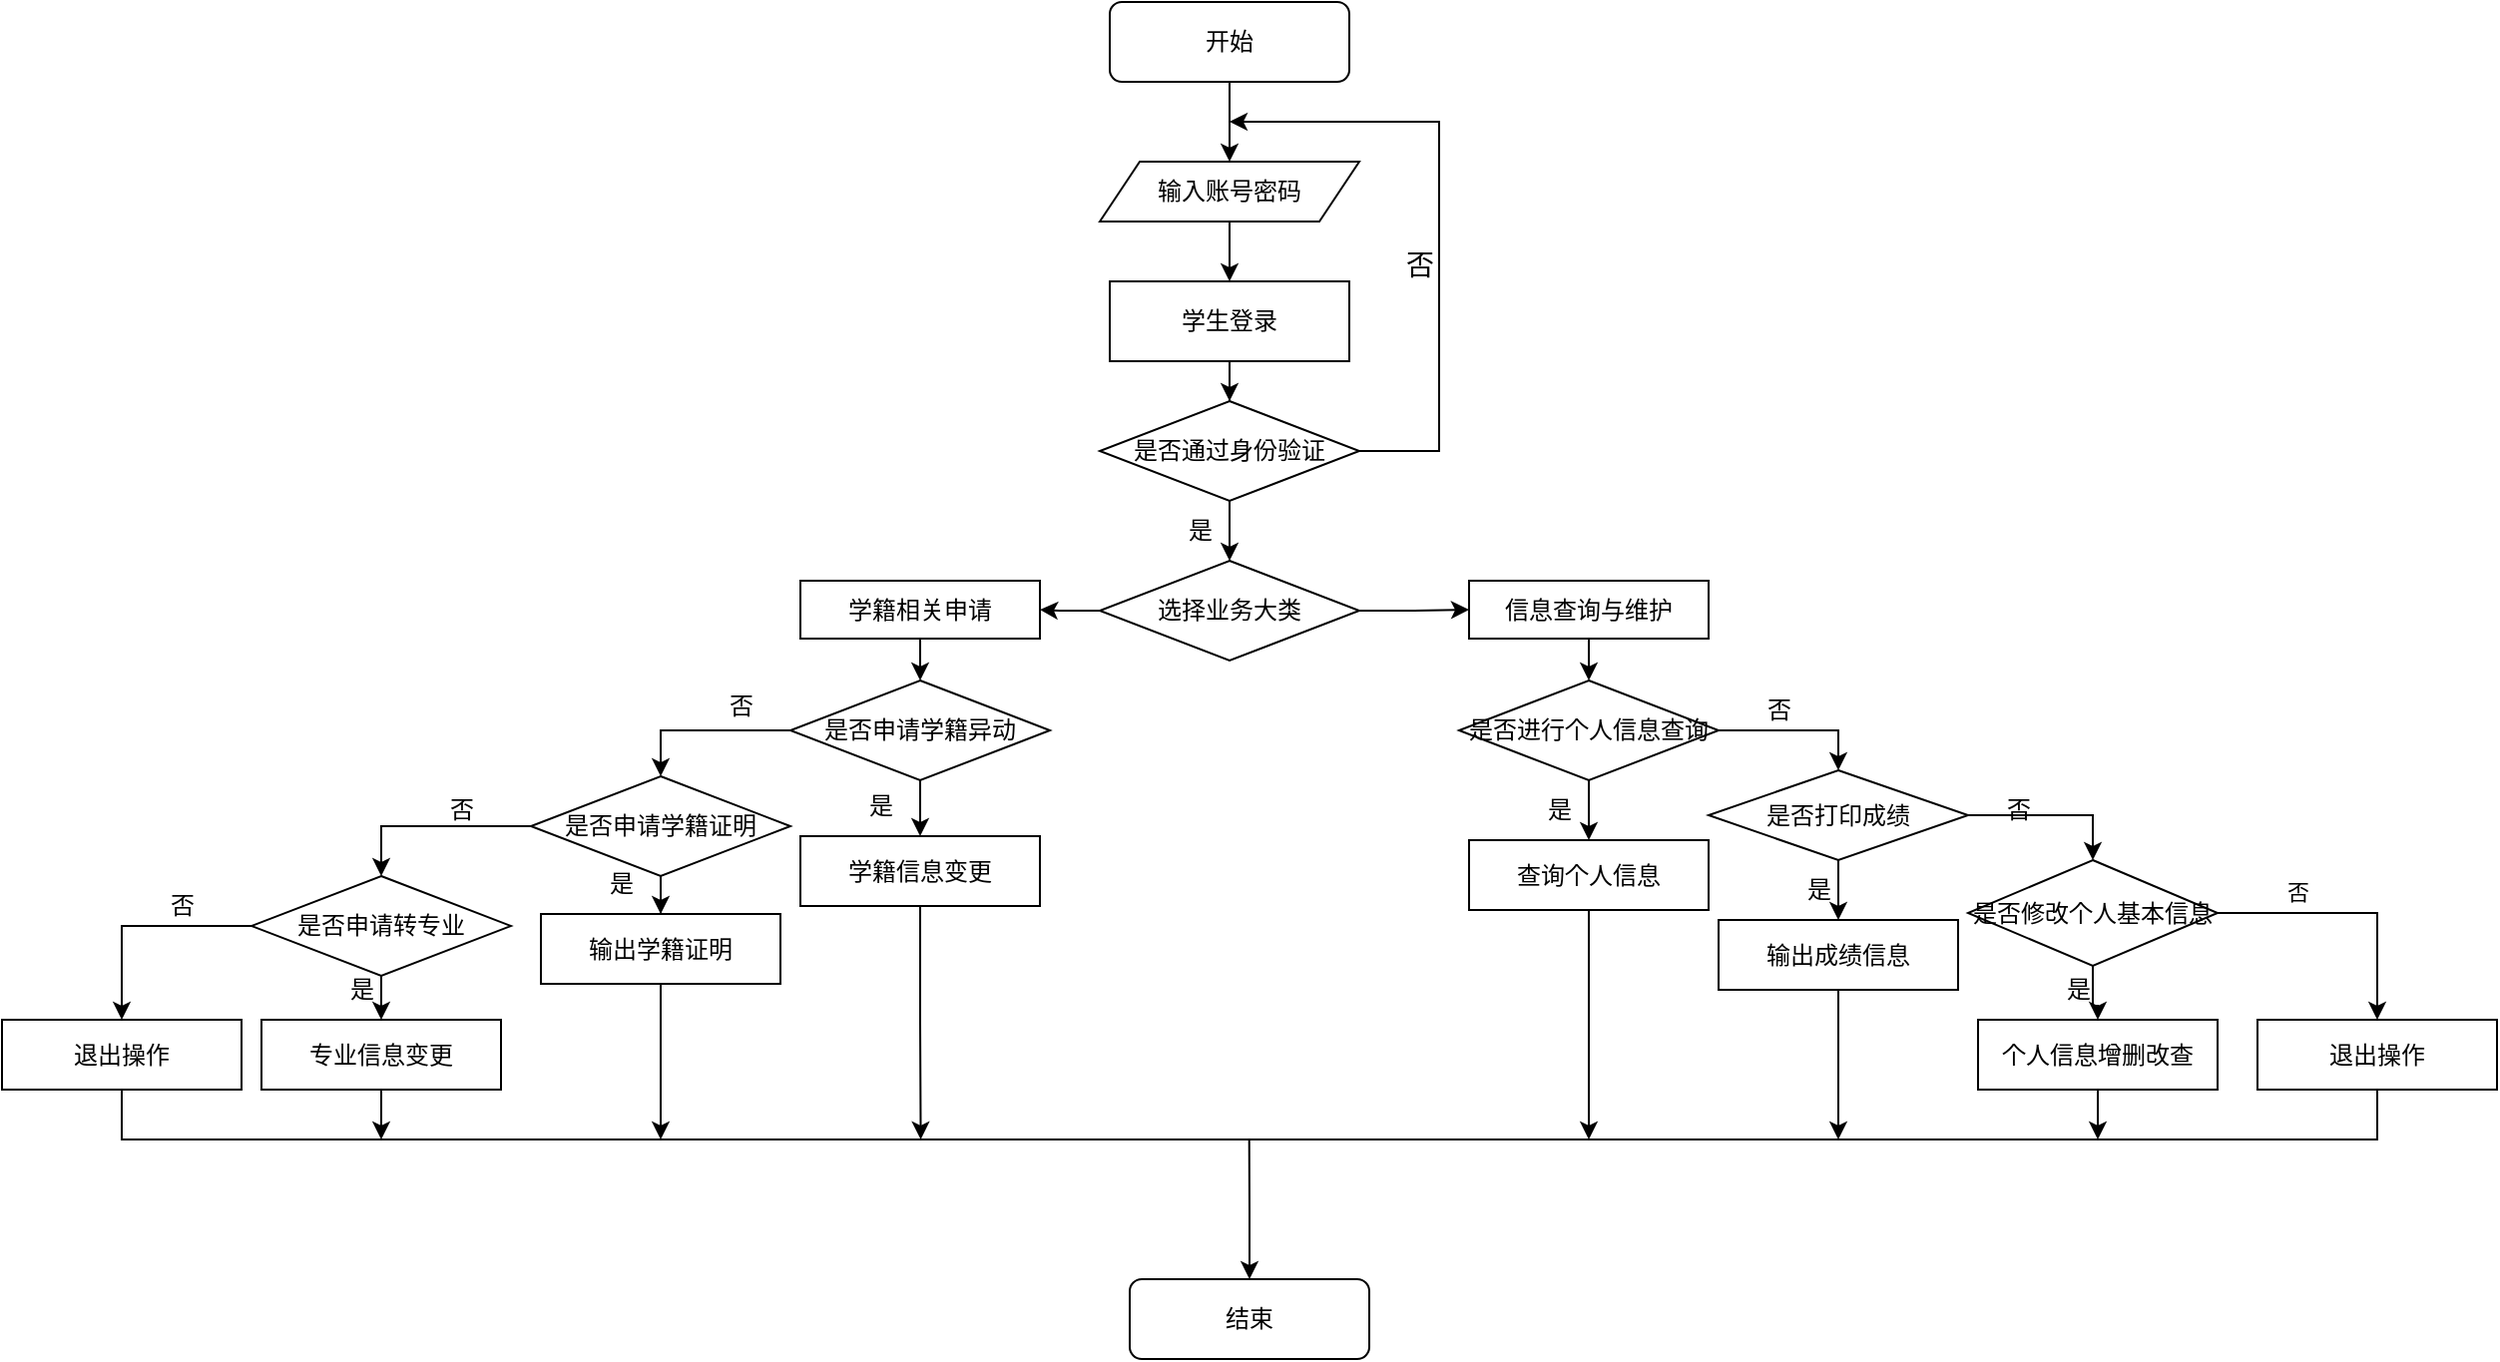 <mxfile version="24.1.0" type="device">
  <diagram name="第 1 页" id="_ZjFXp1e5SwIhbC7svuk">
    <mxGraphModel dx="1330" dy="456" grid="1" gridSize="10" guides="1" tooltips="1" connect="1" arrows="1" fold="1" page="1" pageScale="1" pageWidth="827" pageHeight="1169" math="0" shadow="0">
      <root>
        <mxCell id="0" />
        <mxCell id="1" parent="0" />
        <mxCell id="OeDQsgLT7saDMDM4kRE2-3" value="" style="edgeStyle=orthogonalEdgeStyle;rounded=0;orthogonalLoop=1;jettySize=auto;html=1;" parent="1" source="OeDQsgLT7saDMDM4kRE2-1" target="OeDQsgLT7saDMDM4kRE2-2" edge="1">
          <mxGeometry relative="1" as="geometry" />
        </mxCell>
        <mxCell id="OeDQsgLT7saDMDM4kRE2-1" value="开始" style="rounded=1;whiteSpace=wrap;html=1;" parent="1" vertex="1">
          <mxGeometry x="405" y="110" width="120" height="40" as="geometry" />
        </mxCell>
        <mxCell id="OeDQsgLT7saDMDM4kRE2-5" value="" style="edgeStyle=orthogonalEdgeStyle;rounded=0;orthogonalLoop=1;jettySize=auto;html=1;" parent="1" source="OeDQsgLT7saDMDM4kRE2-2" target="OeDQsgLT7saDMDM4kRE2-4" edge="1">
          <mxGeometry relative="1" as="geometry" />
        </mxCell>
        <mxCell id="OeDQsgLT7saDMDM4kRE2-2" value="输入账号密码" style="shape=parallelogram;perimeter=parallelogramPerimeter;whiteSpace=wrap;html=1;fixedSize=1;" parent="1" vertex="1">
          <mxGeometry x="400" y="190" width="130" height="30" as="geometry" />
        </mxCell>
        <mxCell id="OeDQsgLT7saDMDM4kRE2-7" value="" style="edgeStyle=orthogonalEdgeStyle;rounded=0;orthogonalLoop=1;jettySize=auto;html=1;" parent="1" source="OeDQsgLT7saDMDM4kRE2-4" target="OeDQsgLT7saDMDM4kRE2-6" edge="1">
          <mxGeometry relative="1" as="geometry" />
        </mxCell>
        <mxCell id="OeDQsgLT7saDMDM4kRE2-4" value="学生登录" style="rounded=0;whiteSpace=wrap;html=1;" parent="1" vertex="1">
          <mxGeometry x="405" y="250" width="120" height="40" as="geometry" />
        </mxCell>
        <mxCell id="OeDQsgLT7saDMDM4kRE2-8" style="edgeStyle=orthogonalEdgeStyle;rounded=0;orthogonalLoop=1;jettySize=auto;html=1;exitX=1;exitY=0.5;exitDx=0;exitDy=0;" parent="1" source="OeDQsgLT7saDMDM4kRE2-6" edge="1">
          <mxGeometry relative="1" as="geometry">
            <mxPoint x="465" y="170" as="targetPoint" />
            <Array as="points">
              <mxPoint x="570" y="335" />
              <mxPoint x="570" y="170" />
            </Array>
          </mxGeometry>
        </mxCell>
        <mxCell id="OeDQsgLT7saDMDM4kRE2-9" value="&lt;font style=&quot;font-size: 14px;&quot;&gt;否&lt;/font&gt;" style="edgeLabel;html=1;align=center;verticalAlign=middle;resizable=0;points=[];" parent="OeDQsgLT7saDMDM4kRE2-8" vertex="1" connectable="0">
          <mxGeometry x="-0.143" y="-2" relative="1" as="geometry">
            <mxPoint x="-12" as="offset" />
          </mxGeometry>
        </mxCell>
        <mxCell id="OeDQsgLT7saDMDM4kRE2-38" value="" style="edgeStyle=orthogonalEdgeStyle;rounded=0;orthogonalLoop=1;jettySize=auto;html=1;" parent="1" source="OeDQsgLT7saDMDM4kRE2-6" target="OeDQsgLT7saDMDM4kRE2-37" edge="1">
          <mxGeometry relative="1" as="geometry" />
        </mxCell>
        <mxCell id="OeDQsgLT7saDMDM4kRE2-6" value="是否通过身份验证" style="rhombus;whiteSpace=wrap;html=1;" parent="1" vertex="1">
          <mxGeometry x="400" y="310" width="130" height="50" as="geometry" />
        </mxCell>
        <mxCell id="OeDQsgLT7saDMDM4kRE2-54" value="" style="edgeStyle=orthogonalEdgeStyle;rounded=0;orthogonalLoop=1;jettySize=auto;html=1;" parent="1" source="OeDQsgLT7saDMDM4kRE2-37" target="OeDQsgLT7saDMDM4kRE2-50" edge="1">
          <mxGeometry relative="1" as="geometry" />
        </mxCell>
        <mxCell id="OeDQsgLT7saDMDM4kRE2-56" value="" style="edgeStyle=orthogonalEdgeStyle;rounded=0;orthogonalLoop=1;jettySize=auto;html=1;" parent="1" source="OeDQsgLT7saDMDM4kRE2-37" target="OeDQsgLT7saDMDM4kRE2-55" edge="1">
          <mxGeometry relative="1" as="geometry" />
        </mxCell>
        <mxCell id="OeDQsgLT7saDMDM4kRE2-37" value="选择业务大类&lt;div&gt;&lt;/div&gt;" style="rhombus;whiteSpace=wrap;html=1;" parent="1" vertex="1">
          <mxGeometry x="400" y="390" width="130" height="50" as="geometry" />
        </mxCell>
        <mxCell id="OeDQsgLT7saDMDM4kRE2-39" value="是" style="text;html=1;align=center;verticalAlign=middle;resizable=0;points=[];autosize=1;strokeColor=none;fillColor=none;" parent="1" vertex="1">
          <mxGeometry x="430" y="360" width="40" height="30" as="geometry" />
        </mxCell>
        <mxCell id="OeDQsgLT7saDMDM4kRE2-43" value="" style="edgeStyle=orthogonalEdgeStyle;rounded=0;orthogonalLoop=1;jettySize=auto;html=1;" parent="1" source="OeDQsgLT7saDMDM4kRE2-44" target="OeDQsgLT7saDMDM4kRE2-46" edge="1">
          <mxGeometry relative="1" as="geometry" />
        </mxCell>
        <mxCell id="OeDQsgLT7saDMDM4kRE2-67" style="edgeStyle=orthogonalEdgeStyle;rounded=0;orthogonalLoop=1;jettySize=auto;html=1;exitX=0;exitY=0.5;exitDx=0;exitDy=0;entryX=0.5;entryY=0;entryDx=0;entryDy=0;" parent="1" source="OeDQsgLT7saDMDM4kRE2-44" target="OeDQsgLT7saDMDM4kRE2-60" edge="1">
          <mxGeometry relative="1" as="geometry" />
        </mxCell>
        <mxCell id="OeDQsgLT7saDMDM4kRE2-44" value="是否申请学籍异动" style="rhombus;whiteSpace=wrap;html=1;" parent="1" vertex="1">
          <mxGeometry x="245" y="450" width="130" height="50" as="geometry" />
        </mxCell>
        <mxCell id="OeDQsgLT7saDMDM4kRE2-92" style="edgeStyle=orthogonalEdgeStyle;rounded=0;orthogonalLoop=1;jettySize=auto;html=1;exitX=0.5;exitY=1;exitDx=0;exitDy=0;" parent="1" source="OeDQsgLT7saDMDM4kRE2-46" edge="1">
          <mxGeometry relative="1" as="geometry">
            <mxPoint x="310.286" y="680" as="targetPoint" />
          </mxGeometry>
        </mxCell>
        <mxCell id="OeDQsgLT7saDMDM4kRE2-46" value="学籍信息变更" style="rounded=0;whiteSpace=wrap;html=1;" parent="1" vertex="1">
          <mxGeometry x="250" y="528" width="120" height="35" as="geometry" />
        </mxCell>
        <mxCell id="OeDQsgLT7saDMDM4kRE2-47" value="是" style="text;html=1;align=center;verticalAlign=middle;resizable=0;points=[];autosize=1;strokeColor=none;fillColor=none;" parent="1" vertex="1">
          <mxGeometry x="270" y="498" width="40" height="30" as="geometry" />
        </mxCell>
        <mxCell id="OeDQsgLT7saDMDM4kRE2-53" value="" style="group" parent="1" vertex="1" connectable="0">
          <mxGeometry x="580" y="400" width="385" height="276" as="geometry" />
        </mxCell>
        <mxCell id="OeDQsgLT7saDMDM4kRE2-49" value="" style="group" parent="OeDQsgLT7saDMDM4kRE2-53" vertex="1" connectable="0">
          <mxGeometry y="50" width="385" height="205" as="geometry" />
        </mxCell>
        <mxCell id="OeDQsgLT7saDMDM4kRE2-17" value="" style="edgeStyle=orthogonalEdgeStyle;rounded=0;orthogonalLoop=1;jettySize=auto;html=1;" parent="OeDQsgLT7saDMDM4kRE2-49" source="OeDQsgLT7saDMDM4kRE2-10" target="OeDQsgLT7saDMDM4kRE2-16" edge="1">
          <mxGeometry relative="1" as="geometry" />
        </mxCell>
        <mxCell id="OeDQsgLT7saDMDM4kRE2-19" style="edgeStyle=orthogonalEdgeStyle;rounded=0;orthogonalLoop=1;jettySize=auto;html=1;exitX=1;exitY=0.5;exitDx=0;exitDy=0;entryX=0.5;entryY=0;entryDx=0;entryDy=0;" parent="OeDQsgLT7saDMDM4kRE2-49" source="OeDQsgLT7saDMDM4kRE2-10" target="OeDQsgLT7saDMDM4kRE2-18" edge="1">
          <mxGeometry relative="1" as="geometry" />
        </mxCell>
        <mxCell id="OeDQsgLT7saDMDM4kRE2-10" value="是否进行个人信息查询" style="rhombus;whiteSpace=wrap;html=1;" parent="OeDQsgLT7saDMDM4kRE2-49" vertex="1">
          <mxGeometry width="130" height="50" as="geometry" />
        </mxCell>
        <mxCell id="OeDQsgLT7saDMDM4kRE2-88" style="edgeStyle=orthogonalEdgeStyle;rounded=0;orthogonalLoop=1;jettySize=auto;html=1;exitX=0.5;exitY=1;exitDx=0;exitDy=0;" parent="OeDQsgLT7saDMDM4kRE2-49" source="OeDQsgLT7saDMDM4kRE2-16" edge="1">
          <mxGeometry relative="1" as="geometry">
            <mxPoint x="65" y="230" as="targetPoint" />
          </mxGeometry>
        </mxCell>
        <mxCell id="OeDQsgLT7saDMDM4kRE2-16" value="查询个人信息" style="rounded=0;whiteSpace=wrap;html=1;" parent="OeDQsgLT7saDMDM4kRE2-49" vertex="1">
          <mxGeometry x="5" y="80" width="120" height="35" as="geometry" />
        </mxCell>
        <mxCell id="OeDQsgLT7saDMDM4kRE2-22" value="" style="edgeStyle=orthogonalEdgeStyle;rounded=0;orthogonalLoop=1;jettySize=auto;html=1;" parent="OeDQsgLT7saDMDM4kRE2-49" source="OeDQsgLT7saDMDM4kRE2-18" target="OeDQsgLT7saDMDM4kRE2-21" edge="1">
          <mxGeometry relative="1" as="geometry" />
        </mxCell>
        <mxCell id="OeDQsgLT7saDMDM4kRE2-18" value="是否打印成绩" style="rhombus;whiteSpace=wrap;html=1;" parent="OeDQsgLT7saDMDM4kRE2-49" vertex="1">
          <mxGeometry x="125" y="45" width="130" height="45" as="geometry" />
        </mxCell>
        <mxCell id="OeDQsgLT7saDMDM4kRE2-20" value="否" style="text;html=1;align=center;verticalAlign=middle;resizable=0;points=[];autosize=1;strokeColor=none;fillColor=none;" parent="OeDQsgLT7saDMDM4kRE2-49" vertex="1">
          <mxGeometry x="140" width="40" height="30" as="geometry" />
        </mxCell>
        <mxCell id="OeDQsgLT7saDMDM4kRE2-87" style="edgeStyle=orthogonalEdgeStyle;rounded=0;orthogonalLoop=1;jettySize=auto;html=1;exitX=0.5;exitY=1;exitDx=0;exitDy=0;" parent="OeDQsgLT7saDMDM4kRE2-49" source="OeDQsgLT7saDMDM4kRE2-21" edge="1">
          <mxGeometry relative="1" as="geometry">
            <mxPoint x="190" y="230" as="targetPoint" />
          </mxGeometry>
        </mxCell>
        <mxCell id="OeDQsgLT7saDMDM4kRE2-21" value="输出成绩信息" style="rounded=0;whiteSpace=wrap;html=1;" parent="OeDQsgLT7saDMDM4kRE2-49" vertex="1">
          <mxGeometry x="130" y="120" width="120" height="35" as="geometry" />
        </mxCell>
        <mxCell id="OeDQsgLT7saDMDM4kRE2-23" value="是" style="text;html=1;align=center;verticalAlign=middle;resizable=0;points=[];autosize=1;strokeColor=none;fillColor=none;" parent="OeDQsgLT7saDMDM4kRE2-49" vertex="1">
          <mxGeometry x="160" y="90" width="40" height="30" as="geometry" />
        </mxCell>
        <mxCell id="OeDQsgLT7saDMDM4kRE2-24" value="是" style="text;html=1;align=center;verticalAlign=middle;resizable=0;points=[];autosize=1;strokeColor=none;fillColor=none;" parent="OeDQsgLT7saDMDM4kRE2-49" vertex="1">
          <mxGeometry x="30" y="50" width="40" height="30" as="geometry" />
        </mxCell>
        <mxCell id="OeDQsgLT7saDMDM4kRE2-25" style="edgeStyle=orthogonalEdgeStyle;rounded=0;orthogonalLoop=1;jettySize=auto;html=1;exitX=1;exitY=0.5;exitDx=0;exitDy=0;entryX=0.5;entryY=0;entryDx=0;entryDy=0;" parent="OeDQsgLT7saDMDM4kRE2-49" source="OeDQsgLT7saDMDM4kRE2-18" target="OeDQsgLT7saDMDM4kRE2-27" edge="1">
          <mxGeometry relative="1" as="geometry">
            <mxPoint x="330" y="142" as="sourcePoint" />
          </mxGeometry>
        </mxCell>
        <mxCell id="OeDQsgLT7saDMDM4kRE2-26" value="" style="edgeStyle=orthogonalEdgeStyle;rounded=0;orthogonalLoop=1;jettySize=auto;html=1;" parent="OeDQsgLT7saDMDM4kRE2-49" source="OeDQsgLT7saDMDM4kRE2-27" target="OeDQsgLT7saDMDM4kRE2-29" edge="1">
          <mxGeometry relative="1" as="geometry" />
        </mxCell>
        <mxCell id="OeDQsgLT7saDMDM4kRE2-27" value="是否修改个人基本信息" style="rhombus;whiteSpace=wrap;html=1;" parent="OeDQsgLT7saDMDM4kRE2-49" vertex="1">
          <mxGeometry x="255" y="90" width="125" height="53" as="geometry" />
        </mxCell>
        <mxCell id="OeDQsgLT7saDMDM4kRE2-28" value="否" style="text;html=1;align=center;verticalAlign=middle;resizable=0;points=[];autosize=1;strokeColor=none;fillColor=none;" parent="OeDQsgLT7saDMDM4kRE2-49" vertex="1">
          <mxGeometry x="260" y="50" width="40" height="30" as="geometry" />
        </mxCell>
        <mxCell id="OeDQsgLT7saDMDM4kRE2-89" style="edgeStyle=orthogonalEdgeStyle;rounded=0;orthogonalLoop=1;jettySize=auto;html=1;exitX=0.5;exitY=1;exitDx=0;exitDy=0;" parent="OeDQsgLT7saDMDM4kRE2-49" source="OeDQsgLT7saDMDM4kRE2-29" edge="1">
          <mxGeometry relative="1" as="geometry">
            <mxPoint x="320" y="230" as="targetPoint" />
          </mxGeometry>
        </mxCell>
        <mxCell id="OeDQsgLT7saDMDM4kRE2-29" value="个人信息增删改查" style="rounded=0;whiteSpace=wrap;html=1;" parent="OeDQsgLT7saDMDM4kRE2-49" vertex="1">
          <mxGeometry x="260" y="170" width="120" height="35" as="geometry" />
        </mxCell>
        <mxCell id="OeDQsgLT7saDMDM4kRE2-30" value="是" style="text;html=1;align=center;verticalAlign=middle;resizable=0;points=[];autosize=1;strokeColor=none;fillColor=none;" parent="OeDQsgLT7saDMDM4kRE2-49" vertex="1">
          <mxGeometry x="290" y="140" width="40" height="30" as="geometry" />
        </mxCell>
        <mxCell id="OeDQsgLT7saDMDM4kRE2-52" style="edgeStyle=orthogonalEdgeStyle;rounded=0;orthogonalLoop=1;jettySize=auto;html=1;exitX=0.5;exitY=1;exitDx=0;exitDy=0;entryX=0.5;entryY=0;entryDx=0;entryDy=0;" parent="OeDQsgLT7saDMDM4kRE2-53" source="OeDQsgLT7saDMDM4kRE2-50" target="OeDQsgLT7saDMDM4kRE2-10" edge="1">
          <mxGeometry relative="1" as="geometry" />
        </mxCell>
        <mxCell id="OeDQsgLT7saDMDM4kRE2-50" value="信息查询与维护" style="rounded=0;whiteSpace=wrap;html=1;" parent="OeDQsgLT7saDMDM4kRE2-53" vertex="1">
          <mxGeometry x="5" width="120" height="29" as="geometry" />
        </mxCell>
        <mxCell id="OeDQsgLT7saDMDM4kRE2-58" style="edgeStyle=orthogonalEdgeStyle;rounded=0;orthogonalLoop=1;jettySize=auto;html=1;exitX=0.5;exitY=1;exitDx=0;exitDy=0;entryX=0.5;entryY=0;entryDx=0;entryDy=0;" parent="1" source="OeDQsgLT7saDMDM4kRE2-55" target="OeDQsgLT7saDMDM4kRE2-44" edge="1">
          <mxGeometry relative="1" as="geometry" />
        </mxCell>
        <mxCell id="OeDQsgLT7saDMDM4kRE2-55" value="学籍相关申请" style="rounded=0;whiteSpace=wrap;html=1;" parent="1" vertex="1">
          <mxGeometry x="250" y="400" width="120" height="29" as="geometry" />
        </mxCell>
        <mxCell id="OeDQsgLT7saDMDM4kRE2-59" value="" style="edgeStyle=orthogonalEdgeStyle;rounded=0;orthogonalLoop=1;jettySize=auto;html=1;" parent="1" source="OeDQsgLT7saDMDM4kRE2-60" target="OeDQsgLT7saDMDM4kRE2-61" edge="1">
          <mxGeometry relative="1" as="geometry" />
        </mxCell>
        <mxCell id="OeDQsgLT7saDMDM4kRE2-69" style="edgeStyle=orthogonalEdgeStyle;rounded=0;orthogonalLoop=1;jettySize=auto;html=1;exitX=0;exitY=0.5;exitDx=0;exitDy=0;entryX=0.5;entryY=0;entryDx=0;entryDy=0;" parent="1" source="OeDQsgLT7saDMDM4kRE2-60" target="OeDQsgLT7saDMDM4kRE2-64" edge="1">
          <mxGeometry relative="1" as="geometry" />
        </mxCell>
        <mxCell id="OeDQsgLT7saDMDM4kRE2-60" value="是否申请学籍证明" style="rhombus;whiteSpace=wrap;html=1;" parent="1" vertex="1">
          <mxGeometry x="115" y="498" width="130" height="50" as="geometry" />
        </mxCell>
        <mxCell id="OeDQsgLT7saDMDM4kRE2-91" style="edgeStyle=orthogonalEdgeStyle;rounded=0;orthogonalLoop=1;jettySize=auto;html=1;exitX=0.5;exitY=1;exitDx=0;exitDy=0;" parent="1" source="OeDQsgLT7saDMDM4kRE2-61" edge="1">
          <mxGeometry relative="1" as="geometry">
            <mxPoint x="180" y="680" as="targetPoint" />
          </mxGeometry>
        </mxCell>
        <mxCell id="OeDQsgLT7saDMDM4kRE2-61" value="输出学籍证明" style="rounded=0;whiteSpace=wrap;html=1;" parent="1" vertex="1">
          <mxGeometry x="120" y="567" width="120" height="35" as="geometry" />
        </mxCell>
        <mxCell id="OeDQsgLT7saDMDM4kRE2-62" value="是" style="text;html=1;align=center;verticalAlign=middle;resizable=0;points=[];autosize=1;strokeColor=none;fillColor=none;" parent="1" vertex="1">
          <mxGeometry x="140" y="537" width="40" height="30" as="geometry" />
        </mxCell>
        <mxCell id="OeDQsgLT7saDMDM4kRE2-63" value="" style="edgeStyle=orthogonalEdgeStyle;rounded=0;orthogonalLoop=1;jettySize=auto;html=1;" parent="1" source="OeDQsgLT7saDMDM4kRE2-64" target="OeDQsgLT7saDMDM4kRE2-65" edge="1">
          <mxGeometry relative="1" as="geometry" />
        </mxCell>
        <mxCell id="OeDQsgLT7saDMDM4kRE2-74" style="edgeStyle=orthogonalEdgeStyle;rounded=0;orthogonalLoop=1;jettySize=auto;html=1;exitX=0;exitY=0.5;exitDx=0;exitDy=0;entryX=0.5;entryY=0;entryDx=0;entryDy=0;" parent="1" source="OeDQsgLT7saDMDM4kRE2-64" target="OeDQsgLT7saDMDM4kRE2-73" edge="1">
          <mxGeometry relative="1" as="geometry" />
        </mxCell>
        <mxCell id="OeDQsgLT7saDMDM4kRE2-64" value="是否申请转专业" style="rhombus;whiteSpace=wrap;html=1;" parent="1" vertex="1">
          <mxGeometry x="-25" y="548" width="130" height="50" as="geometry" />
        </mxCell>
        <mxCell id="OeDQsgLT7saDMDM4kRE2-90" style="edgeStyle=orthogonalEdgeStyle;rounded=0;orthogonalLoop=1;jettySize=auto;html=1;exitX=0.5;exitY=1;exitDx=0;exitDy=0;" parent="1" source="OeDQsgLT7saDMDM4kRE2-65" edge="1">
          <mxGeometry relative="1" as="geometry">
            <mxPoint x="40" y="680" as="targetPoint" />
          </mxGeometry>
        </mxCell>
        <mxCell id="OeDQsgLT7saDMDM4kRE2-65" value="专业信息变更" style="rounded=0;whiteSpace=wrap;html=1;" parent="1" vertex="1">
          <mxGeometry x="-20" y="620" width="120" height="35" as="geometry" />
        </mxCell>
        <mxCell id="OeDQsgLT7saDMDM4kRE2-66" value="是" style="text;html=1;align=center;verticalAlign=middle;resizable=0;points=[];autosize=1;strokeColor=none;fillColor=none;" parent="1" vertex="1">
          <mxGeometry x="10" y="590" width="40" height="30" as="geometry" />
        </mxCell>
        <mxCell id="OeDQsgLT7saDMDM4kRE2-70" value="否" style="text;html=1;align=center;verticalAlign=middle;resizable=0;points=[];autosize=1;strokeColor=none;fillColor=none;" parent="1" vertex="1">
          <mxGeometry x="200" y="448" width="40" height="30" as="geometry" />
        </mxCell>
        <mxCell id="OeDQsgLT7saDMDM4kRE2-72" value="否" style="text;html=1;align=center;verticalAlign=middle;resizable=0;points=[];autosize=1;strokeColor=none;fillColor=none;" parent="1" vertex="1">
          <mxGeometry x="60" y="500" width="40" height="30" as="geometry" />
        </mxCell>
        <mxCell id="OeDQsgLT7saDMDM4kRE2-80" style="edgeStyle=orthogonalEdgeStyle;rounded=0;orthogonalLoop=1;jettySize=auto;html=1;exitX=0.5;exitY=1;exitDx=0;exitDy=0;entryX=0.5;entryY=1;entryDx=0;entryDy=0;endArrow=none;endFill=0;" parent="1" source="OeDQsgLT7saDMDM4kRE2-73" target="OeDQsgLT7saDMDM4kRE2-76" edge="1">
          <mxGeometry relative="1" as="geometry">
            <Array as="points">
              <mxPoint x="-90" y="680" />
              <mxPoint x="1040" y="680" />
            </Array>
          </mxGeometry>
        </mxCell>
        <mxCell id="OeDQsgLT7saDMDM4kRE2-73" value="退出操作" style="rounded=0;whiteSpace=wrap;html=1;" parent="1" vertex="1">
          <mxGeometry x="-150" y="620" width="120" height="35" as="geometry" />
        </mxCell>
        <mxCell id="OeDQsgLT7saDMDM4kRE2-75" value="否" style="text;html=1;align=center;verticalAlign=middle;resizable=0;points=[];autosize=1;strokeColor=none;fillColor=none;" parent="1" vertex="1">
          <mxGeometry x="-80" y="548" width="40" height="30" as="geometry" />
        </mxCell>
        <mxCell id="OeDQsgLT7saDMDM4kRE2-76" value="退出操作" style="rounded=0;whiteSpace=wrap;html=1;" parent="1" vertex="1">
          <mxGeometry x="980" y="620" width="120" height="35" as="geometry" />
        </mxCell>
        <mxCell id="OeDQsgLT7saDMDM4kRE2-77" style="edgeStyle=orthogonalEdgeStyle;rounded=0;orthogonalLoop=1;jettySize=auto;html=1;exitX=1;exitY=0.5;exitDx=0;exitDy=0;" parent="1" source="OeDQsgLT7saDMDM4kRE2-27" target="OeDQsgLT7saDMDM4kRE2-76" edge="1">
          <mxGeometry relative="1" as="geometry" />
        </mxCell>
        <mxCell id="OeDQsgLT7saDMDM4kRE2-78" value="否" style="edgeLabel;html=1;align=center;verticalAlign=middle;resizable=0;points=[];" parent="OeDQsgLT7saDMDM4kRE2-77" vertex="1" connectable="0">
          <mxGeometry x="-0.452" y="2" relative="1" as="geometry">
            <mxPoint x="3" y="-9" as="offset" />
          </mxGeometry>
        </mxCell>
        <mxCell id="OeDQsgLT7saDMDM4kRE2-93" style="edgeStyle=orthogonalEdgeStyle;rounded=0;orthogonalLoop=1;jettySize=auto;html=1;exitX=0.5;exitY=0;exitDx=0;exitDy=0;endArrow=none;endFill=0;startArrow=classic;startFill=1;" parent="1" source="OeDQsgLT7saDMDM4kRE2-79" edge="1">
          <mxGeometry relative="1" as="geometry">
            <mxPoint x="474.857" y="680" as="targetPoint" />
          </mxGeometry>
        </mxCell>
        <mxCell id="OeDQsgLT7saDMDM4kRE2-79" value="结束" style="rounded=1;whiteSpace=wrap;html=1;" parent="1" vertex="1">
          <mxGeometry x="415" y="750" width="120" height="40" as="geometry" />
        </mxCell>
      </root>
    </mxGraphModel>
  </diagram>
</mxfile>
